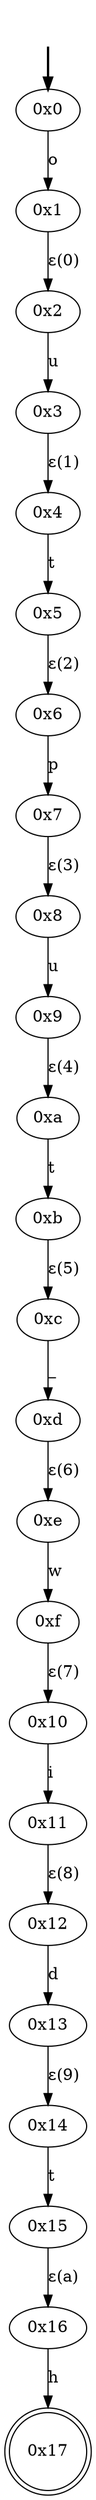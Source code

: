 digraph {
	fake [style=invisible]
	"0x0" [root=true]
	"0x1"
	"0x2"
	"0x3"
	"0x4"
	"0x5"
	"0x6"
	"0x7"
	"0x8"
	"0x9"
	"0xa"
	"0xb"
	"0xc"
	"0xd"
	"0xe"
	"0xf"
	"0x10"
	"0x11"
	"0x12"
	"0x13"
	"0x14"
	"0x15"
	"0x16"
	"0x17" [shape=doublecircle]
	fake -> "0x0" [style=bold]
	"0x0" -> "0x1" [label=o]
	"0x2" -> "0x3" [label=u]
	"0x1" -> "0x2" [label="ε(0)"]
	"0x4" -> "0x5" [label=t]
	"0x3" -> "0x4" [label="ε(1)"]
	"0x6" -> "0x7" [label=p]
	"0x5" -> "0x6" [label="ε(2)"]
	"0x8" -> "0x9" [label=u]
	"0x7" -> "0x8" [label="ε(3)"]
	"0xa" -> "0xb" [label=t]
	"0x9" -> "0xa" [label="ε(4)"]
	"0xc" -> "0xd" [label=_]
	"0xb" -> "0xc" [label="ε(5)"]
	"0xe" -> "0xf" [label=w]
	"0xd" -> "0xe" [label="ε(6)"]
	"0x10" -> "0x11" [label=i]
	"0xf" -> "0x10" [label="ε(7)"]
	"0x12" -> "0x13" [label=d]
	"0x11" -> "0x12" [label="ε(8)"]
	"0x14" -> "0x15" [label=t]
	"0x13" -> "0x14" [label="ε(9)"]
	"0x16" -> "0x17" [label=h]
	"0x15" -> "0x16" [label="ε(a)"]
}
